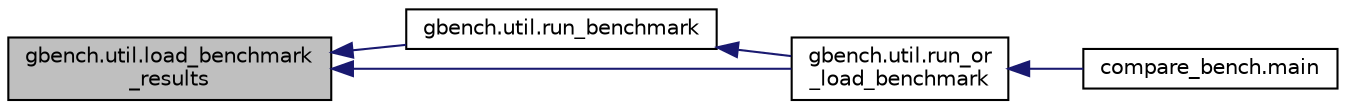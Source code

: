 digraph "gbench.util.load_benchmark_results"
{
  edge [fontname="Helvetica",fontsize="10",labelfontname="Helvetica",labelfontsize="10"];
  node [fontname="Helvetica",fontsize="10",shape=record];
  rankdir="LR";
  Node32 [label="gbench.util.load_benchmark\l_results",height=0.2,width=0.4,color="black", fillcolor="grey75", style="filled", fontcolor="black"];
  Node32 -> Node33 [dir="back",color="midnightblue",fontsize="10",style="solid",fontname="Helvetica"];
  Node33 [label="gbench.util.run_benchmark",height=0.2,width=0.4,color="black", fillcolor="white", style="filled",URL="$namespacegbench_1_1util.html#ad31457115437aaf422451b7f302b36dd"];
  Node33 -> Node34 [dir="back",color="midnightblue",fontsize="10",style="solid",fontname="Helvetica"];
  Node34 [label="gbench.util.run_or\l_load_benchmark",height=0.2,width=0.4,color="black", fillcolor="white", style="filled",URL="$namespacegbench_1_1util.html#a4ebe890db77f6434598541c4460602cb"];
  Node34 -> Node35 [dir="back",color="midnightblue",fontsize="10",style="solid",fontname="Helvetica"];
  Node35 [label="compare_bench.main",height=0.2,width=0.4,color="black", fillcolor="white", style="filled",URL="$namespacecompare__bench.html#ae82bb21b1019ff4a8dd6692ebb99d0de"];
  Node32 -> Node34 [dir="back",color="midnightblue",fontsize="10",style="solid",fontname="Helvetica"];
}
